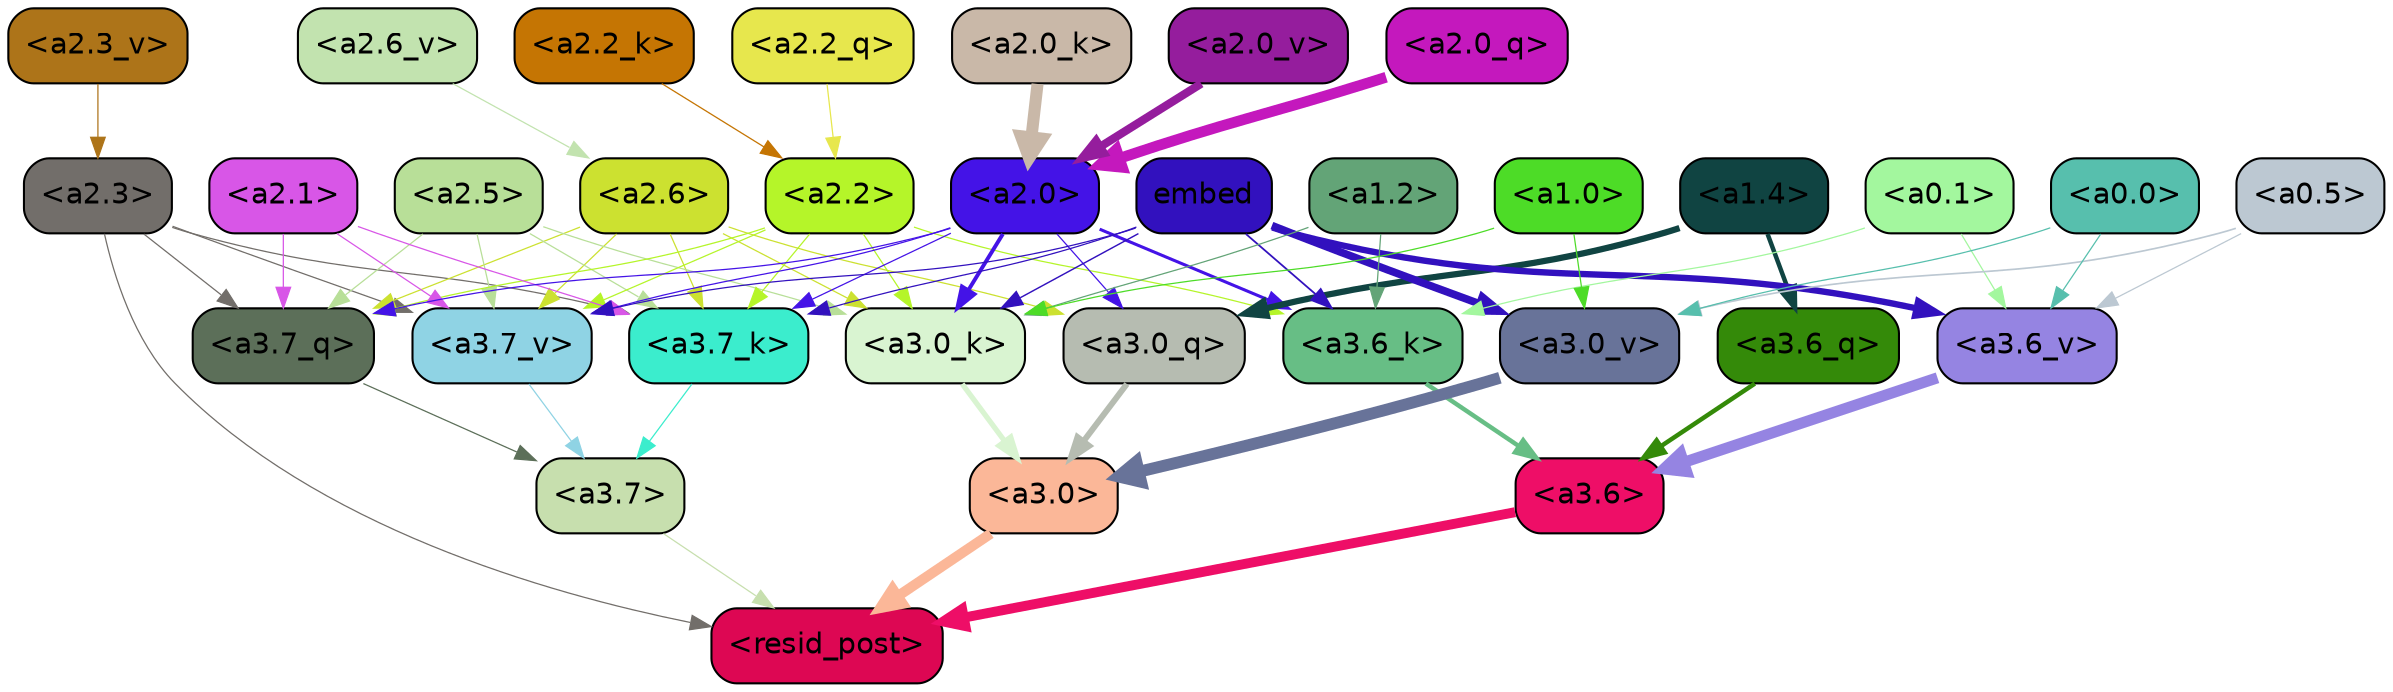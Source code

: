 strict digraph "" {
	graph [bgcolor=transparent,
		layout=dot,
		overlap=false,
		splines=true
	];
	"<a3.7>"	[color=black,
		fillcolor="#c7dfae",
		fontname=Helvetica,
		shape=box,
		style="filled, rounded"];
	"<resid_post>"	[color=black,
		fillcolor="#dd0753",
		fontname=Helvetica,
		shape=box,
		style="filled, rounded"];
	"<a3.7>" -> "<resid_post>"	[color="#c7dfae",
		penwidth=0.6];
	"<a3.6>"	[color=black,
		fillcolor="#ee0e67",
		fontname=Helvetica,
		shape=box,
		style="filled, rounded"];
	"<a3.6>" -> "<resid_post>"	[color="#ee0e67",
		penwidth=4.7534414529800415];
	"<a3.0>"	[color=black,
		fillcolor="#fbb798",
		fontname=Helvetica,
		shape=box,
		style="filled, rounded"];
	"<a3.0>" -> "<resid_post>"	[color="#fbb798",
		penwidth=4.898576855659485];
	"<a2.3>"	[color=black,
		fillcolor="#726e6a",
		fontname=Helvetica,
		shape=box,
		style="filled, rounded"];
	"<a2.3>" -> "<resid_post>"	[color="#726e6a",
		penwidth=0.6];
	"<a3.7_q>"	[color=black,
		fillcolor="#5c6f59",
		fontname=Helvetica,
		shape=box,
		style="filled, rounded"];
	"<a2.3>" -> "<a3.7_q>"	[color="#726e6a",
		penwidth=0.6];
	"<a3.7_k>"	[color=black,
		fillcolor="#3bedcd",
		fontname=Helvetica,
		shape=box,
		style="filled, rounded"];
	"<a2.3>" -> "<a3.7_k>"	[color="#726e6a",
		penwidth=0.6];
	"<a3.7_v>"	[color=black,
		fillcolor="#8fd3e4",
		fontname=Helvetica,
		shape=box,
		style="filled, rounded"];
	"<a2.3>" -> "<a3.7_v>"	[color="#726e6a",
		penwidth=0.6];
	"<a3.7_q>" -> "<a3.7>"	[color="#5c6f59",
		penwidth=0.6];
	"<a3.6_q>"	[color=black,
		fillcolor="#348a09",
		fontname=Helvetica,
		shape=box,
		style="filled, rounded"];
	"<a3.6_q>" -> "<a3.6>"	[color="#348a09",
		penwidth=2.160832464694977];
	"<a3.0_q>"	[color=black,
		fillcolor="#b6bcb1",
		fontname=Helvetica,
		shape=box,
		style="filled, rounded"];
	"<a3.0_q>" -> "<a3.0>"	[color="#b6bcb1",
		penwidth=2.870753765106201];
	"<a3.7_k>" -> "<a3.7>"	[color="#3bedcd",
		penwidth=0.6];
	"<a3.6_k>"	[color=black,
		fillcolor="#67be85",
		fontname=Helvetica,
		shape=box,
		style="filled, rounded"];
	"<a3.6_k>" -> "<a3.6>"	[color="#67be85",
		penwidth=2.13908451795578];
	"<a3.0_k>"	[color=black,
		fillcolor="#d9f4d1",
		fontname=Helvetica,
		shape=box,
		style="filled, rounded"];
	"<a3.0_k>" -> "<a3.0>"	[color="#d9f4d1",
		penwidth=2.520303964614868];
	"<a3.7_v>" -> "<a3.7>"	[color="#8fd3e4",
		penwidth=0.6];
	"<a3.6_v>"	[color=black,
		fillcolor="#9584e2",
		fontname=Helvetica,
		shape=box,
		style="filled, rounded"];
	"<a3.6_v>" -> "<a3.6>"	[color="#9584e2",
		penwidth=5.297133803367615];
	"<a3.0_v>"	[color=black,
		fillcolor="#687399",
		fontname=Helvetica,
		shape=box,
		style="filled, rounded"];
	"<a3.0_v>" -> "<a3.0>"	[color="#687399",
		penwidth=5.680712580680847];
	"<a2.6>"	[color=black,
		fillcolor="#cce130",
		fontname=Helvetica,
		shape=box,
		style="filled, rounded"];
	"<a2.6>" -> "<a3.7_q>"	[color="#cce130",
		penwidth=0.6];
	"<a2.6>" -> "<a3.0_q>"	[color="#cce130",
		penwidth=0.6];
	"<a2.6>" -> "<a3.7_k>"	[color="#cce130",
		penwidth=0.6];
	"<a2.6>" -> "<a3.0_k>"	[color="#cce130",
		penwidth=0.6];
	"<a2.6>" -> "<a3.7_v>"	[color="#cce130",
		penwidth=0.6];
	"<a2.5>"	[color=black,
		fillcolor="#b8df98",
		fontname=Helvetica,
		shape=box,
		style="filled, rounded"];
	"<a2.5>" -> "<a3.7_q>"	[color="#b8df98",
		penwidth=0.6];
	"<a2.5>" -> "<a3.7_k>"	[color="#b8df98",
		penwidth=0.6];
	"<a2.5>" -> "<a3.0_k>"	[color="#b8df98",
		penwidth=0.6];
	"<a2.5>" -> "<a3.7_v>"	[color="#b8df98",
		penwidth=0.6];
	"<a2.2>"	[color=black,
		fillcolor="#b5f529",
		fontname=Helvetica,
		shape=box,
		style="filled, rounded"];
	"<a2.2>" -> "<a3.7_q>"	[color="#b5f529",
		penwidth=0.6];
	"<a2.2>" -> "<a3.7_k>"	[color="#b5f529",
		penwidth=0.6];
	"<a2.2>" -> "<a3.6_k>"	[color="#b5f529",
		penwidth=0.6];
	"<a2.2>" -> "<a3.0_k>"	[color="#b5f529",
		penwidth=0.6];
	"<a2.2>" -> "<a3.7_v>"	[color="#b5f529",
		penwidth=0.6];
	"<a2.1>"	[color=black,
		fillcolor="#d856e7",
		fontname=Helvetica,
		shape=box,
		style="filled, rounded"];
	"<a2.1>" -> "<a3.7_q>"	[color="#d856e7",
		penwidth=0.6];
	"<a2.1>" -> "<a3.7_k>"	[color="#d856e7",
		penwidth=0.6];
	"<a2.1>" -> "<a3.7_v>"	[color="#d856e7",
		penwidth=0.6];
	"<a2.0>"	[color=black,
		fillcolor="#4413e7",
		fontname=Helvetica,
		shape=box,
		style="filled, rounded"];
	"<a2.0>" -> "<a3.7_q>"	[color="#4413e7",
		penwidth=0.6];
	"<a2.0>" -> "<a3.0_q>"	[color="#4413e7",
		penwidth=0.6];
	"<a2.0>" -> "<a3.7_k>"	[color="#4413e7",
		penwidth=0.6];
	"<a2.0>" -> "<a3.6_k>"	[color="#4413e7",
		penwidth=1.4784413101151586];
	"<a2.0>" -> "<a3.0_k>"	[color="#4413e7",
		penwidth=1.8858084231615067];
	"<a2.0>" -> "<a3.7_v>"	[color="#4413e7",
		penwidth=0.6];
	"<a1.4>"	[color=black,
		fillcolor="#104442",
		fontname=Helvetica,
		shape=box,
		style="filled, rounded"];
	"<a1.4>" -> "<a3.6_q>"	[color="#104442",
		penwidth=2.149975523352623];
	"<a1.4>" -> "<a3.0_q>"	[color="#104442",
		penwidth=3.0018038749694824];
	embed	[color=black,
		fillcolor="#3211be",
		fontname=Helvetica,
		shape=box,
		style="filled, rounded"];
	embed -> "<a3.7_k>"	[color="#3211be",
		penwidth=0.6];
	embed -> "<a3.6_k>"	[color="#3211be",
		penwidth=0.8552796393632889];
	embed -> "<a3.0_k>"	[color="#3211be",
		penwidth=0.691851794719696];
	embed -> "<a3.7_v>"	[color="#3211be",
		penwidth=0.6];
	embed -> "<a3.6_v>"	[color="#3211be",
		penwidth=3.067279100418091];
	embed -> "<a3.0_v>"	[color="#3211be",
		penwidth=3.6927278637886047];
	"<a1.2>"	[color=black,
		fillcolor="#63a477",
		fontname=Helvetica,
		shape=box,
		style="filled, rounded"];
	"<a1.2>" -> "<a3.6_k>"	[color="#63a477",
		penwidth=0.6];
	"<a1.2>" -> "<a3.0_k>"	[color="#63a477",
		penwidth=0.6];
	"<a0.1>"	[color=black,
		fillcolor="#a3f79e",
		fontname=Helvetica,
		shape=box,
		style="filled, rounded"];
	"<a0.1>" -> "<a3.6_k>"	[color="#a3f79e",
		penwidth=0.6];
	"<a0.1>" -> "<a3.6_v>"	[color="#a3f79e",
		penwidth=0.6];
	"<a1.0>"	[color=black,
		fillcolor="#4ddc27",
		fontname=Helvetica,
		shape=box,
		style="filled, rounded"];
	"<a1.0>" -> "<a3.0_k>"	[color="#4ddc27",
		penwidth=0.6];
	"<a1.0>" -> "<a3.0_v>"	[color="#4ddc27",
		penwidth=0.6];
	"<a0.5>"	[color=black,
		fillcolor="#bcc8d2",
		fontname=Helvetica,
		shape=box,
		style="filled, rounded"];
	"<a0.5>" -> "<a3.6_v>"	[color="#bcc8d2",
		penwidth=0.6];
	"<a0.5>" -> "<a3.0_v>"	[color="#bcc8d2",
		penwidth=0.8028683364391327];
	"<a0.0>"	[color=black,
		fillcolor="#57bfad",
		fontname=Helvetica,
		shape=box,
		style="filled, rounded"];
	"<a0.0>" -> "<a3.6_v>"	[color="#57bfad",
		penwidth=0.6];
	"<a0.0>" -> "<a3.0_v>"	[color="#57bfad",
		penwidth=0.6];
	"<a2.2_q>"	[color=black,
		fillcolor="#e7e74d",
		fontname=Helvetica,
		shape=box,
		style="filled, rounded"];
	"<a2.2_q>" -> "<a2.2>"	[color="#e7e74d",
		penwidth=0.6];
	"<a2.0_q>"	[color=black,
		fillcolor="#c418bd",
		fontname=Helvetica,
		shape=box,
		style="filled, rounded"];
	"<a2.0_q>" -> "<a2.0>"	[color="#c418bd",
		penwidth=5.1847569942474365];
	"<a2.2_k>"	[color=black,
		fillcolor="#c57503",
		fontname=Helvetica,
		shape=box,
		style="filled, rounded"];
	"<a2.2_k>" -> "<a2.2>"	[color="#c57503",
		penwidth=0.6149471998214722];
	"<a2.0_k>"	[color=black,
		fillcolor="#c9b8a8",
		fontname=Helvetica,
		shape=box,
		style="filled, rounded"];
	"<a2.0_k>" -> "<a2.0>"	[color="#c9b8a8",
		penwidth=5.773491740226746];
	"<a2.6_v>"	[color=black,
		fillcolor="#c2e3af",
		fontname=Helvetica,
		shape=box,
		style="filled, rounded"];
	"<a2.6_v>" -> "<a2.6>"	[color="#c2e3af",
		penwidth=0.6];
	"<a2.3_v>"	[color=black,
		fillcolor="#ad7419",
		fontname=Helvetica,
		shape=box,
		style="filled, rounded"];
	"<a2.3_v>" -> "<a2.3>"	[color="#ad7419",
		penwidth=0.6];
	"<a2.0_v>"	[color=black,
		fillcolor="#951d9d",
		fontname=Helvetica,
		shape=box,
		style="filled, rounded"];
	"<a2.0_v>" -> "<a2.0>"	[color="#951d9d",
		penwidth=3.9731863737106323];
}
